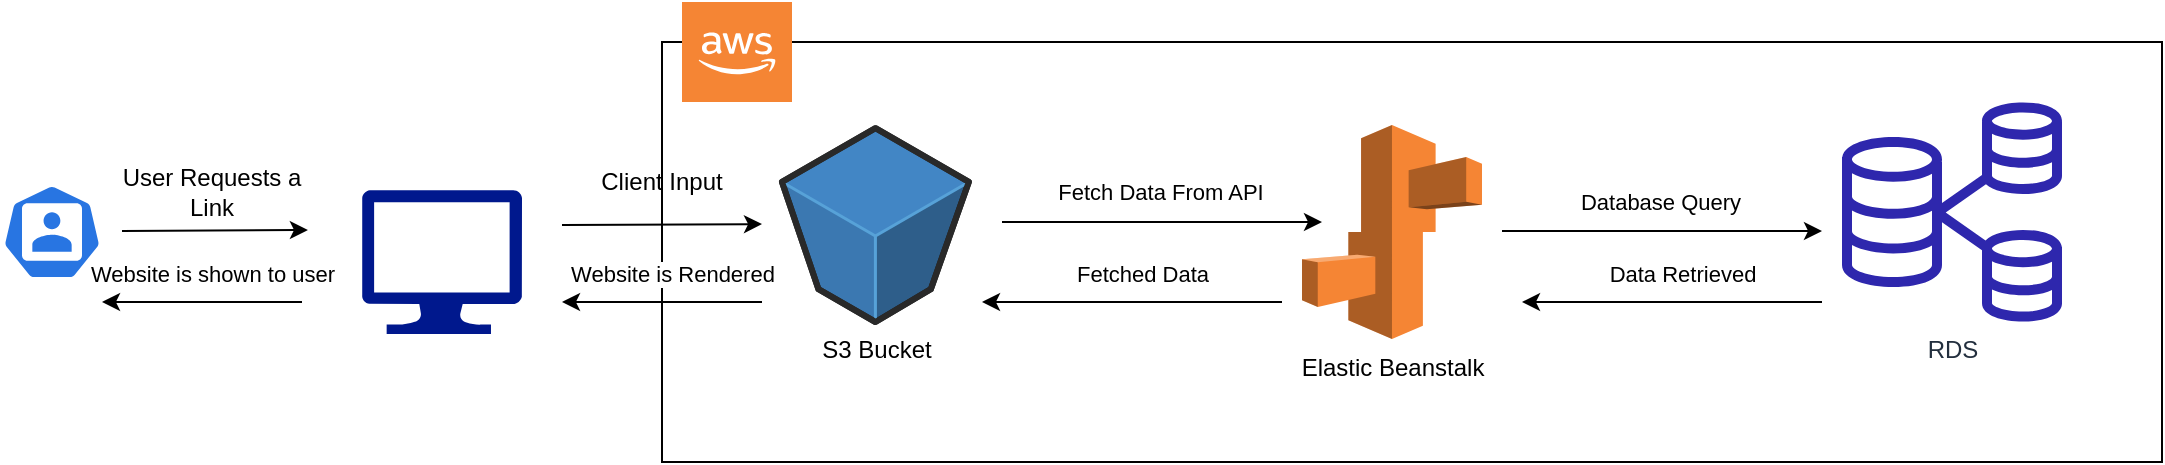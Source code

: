 <mxfile version="20.4.1" type="device"><diagram id="qHD6XpPw0YJoL3FMnbs_" name="Page-1"><mxGraphModel dx="1304" dy="567" grid="1" gridSize="10" guides="1" tooltips="1" connect="1" arrows="1" fold="1" page="1" pageScale="1" pageWidth="850" pageHeight="1100" math="0" shadow="0"><root><mxCell id="0"/><mxCell id="1" parent="0"/><mxCell id="42b21m19nj0Op1Gjd7Tv-1" value="" style="sketch=0;html=1;dashed=0;whitespace=wrap;fillColor=#2875E2;strokeColor=#ffffff;points=[[0.005,0.63,0],[0.1,0.2,0],[0.9,0.2,0],[0.5,0,0],[0.995,0.63,0],[0.72,0.99,0],[0.5,1,0],[0.28,0.99,0]];shape=mxgraph.kubernetes.icon;prIcon=user" vertex="1" parent="1"><mxGeometry x="30" y="381" width="50" height="48" as="geometry"/></mxCell><mxCell id="42b21m19nj0Op1Gjd7Tv-2" value="" style="sketch=0;aspect=fixed;pointerEvents=1;shadow=0;dashed=0;html=1;strokeColor=none;labelPosition=center;verticalLabelPosition=bottom;verticalAlign=top;align=center;fillColor=#00188D;shape=mxgraph.azure.computer" vertex="1" parent="1"><mxGeometry x="210" y="384" width="80" height="72" as="geometry"/></mxCell><mxCell id="42b21m19nj0Op1Gjd7Tv-3" value="" style="rounded=0;whiteSpace=wrap;html=1;" vertex="1" parent="1"><mxGeometry x="360" y="310" width="750" height="210" as="geometry"/></mxCell><mxCell id="42b21m19nj0Op1Gjd7Tv-4" value="" style="endArrow=classic;html=1;rounded=0;entryX=0.936;entryY=1.133;entryDx=0;entryDy=0;entryPerimeter=0;" edge="1" parent="1" target="42b21m19nj0Op1Gjd7Tv-5"><mxGeometry width="50" height="50" relative="1" as="geometry"><mxPoint x="90" y="404.5" as="sourcePoint"/><mxPoint x="170" y="404.5" as="targetPoint"/></mxGeometry></mxCell><mxCell id="42b21m19nj0Op1Gjd7Tv-5" value="User Requests a Link" style="text;html=1;strokeColor=none;fillColor=none;align=center;verticalAlign=middle;whiteSpace=wrap;rounded=0;" vertex="1" parent="1"><mxGeometry x="80" y="370" width="110" height="30" as="geometry"/></mxCell><mxCell id="42b21m19nj0Op1Gjd7Tv-6" value="" style="endArrow=classic;html=1;rounded=0;" edge="1" parent="1"><mxGeometry width="50" height="50" relative="1" as="geometry"><mxPoint x="310" y="401.55" as="sourcePoint"/><mxPoint x="410" y="401.05" as="targetPoint"/></mxGeometry></mxCell><mxCell id="42b21m19nj0Op1Gjd7Tv-7" value="Client Input" style="text;html=1;strokeColor=none;fillColor=none;align=center;verticalAlign=middle;whiteSpace=wrap;rounded=0;" vertex="1" parent="1"><mxGeometry x="305" y="370" width="110" height="20" as="geometry"/></mxCell><mxCell id="42b21m19nj0Op1Gjd7Tv-9" value="S3 Bucket" style="verticalLabelPosition=bottom;html=1;verticalAlign=top;strokeWidth=1;align=center;outlineConnect=0;dashed=0;outlineConnect=0;shape=mxgraph.aws3d.s3Bucket;fillColor=#4286c5;strokeColor=#57A2D8;aspect=fixed;" vertex="1" parent="1"><mxGeometry x="420" y="353.1" width="93.41" height="96.9" as="geometry"/></mxCell><mxCell id="42b21m19nj0Op1Gjd7Tv-11" value="Elastic Beanstalk" style="outlineConnect=0;dashed=0;verticalLabelPosition=bottom;verticalAlign=top;align=center;html=1;shape=mxgraph.aws3.elastic_beanstalk;fillColor=#F58534;gradientColor=none;" vertex="1" parent="1"><mxGeometry x="680" y="351.5" width="90" height="107" as="geometry"/></mxCell><mxCell id="42b21m19nj0Op1Gjd7Tv-16" value="" style="endArrow=classic;html=1;rounded=0;" edge="1" parent="1"><mxGeometry width="50" height="50" relative="1" as="geometry"><mxPoint x="530" y="400" as="sourcePoint"/><mxPoint x="690" y="400" as="targetPoint"/><Array as="points"><mxPoint x="620" y="400"/></Array></mxGeometry></mxCell><mxCell id="42b21m19nj0Op1Gjd7Tv-17" value="Fetch Data From API" style="edgeLabel;html=1;align=center;verticalAlign=middle;resizable=0;points=[];" vertex="1" connectable="0" parent="42b21m19nj0Op1Gjd7Tv-16"><mxGeometry x="-0.013" y="-4" relative="1" as="geometry"><mxPoint y="-19" as="offset"/></mxGeometry></mxCell><mxCell id="42b21m19nj0Op1Gjd7Tv-18" value="RDS" style="sketch=0;outlineConnect=0;fontColor=#232F3E;gradientColor=none;fillColor=#2E27AD;strokeColor=none;dashed=0;verticalLabelPosition=bottom;verticalAlign=top;align=center;html=1;fontSize=12;fontStyle=0;aspect=fixed;pointerEvents=1;shape=mxgraph.aws4.rds_multi_az_db_cluster;" vertex="1" parent="1"><mxGeometry x="950" y="340" width="110" height="110" as="geometry"/></mxCell><mxCell id="42b21m19nj0Op1Gjd7Tv-19" value="" style="endArrow=classic;html=1;rounded=0;" edge="1" parent="1"><mxGeometry width="50" height="50" relative="1" as="geometry"><mxPoint x="780" y="404.5" as="sourcePoint"/><mxPoint x="940" y="404.5" as="targetPoint"/><Array as="points"><mxPoint x="870" y="404.5"/></Array></mxGeometry></mxCell><mxCell id="42b21m19nj0Op1Gjd7Tv-20" value="Database Query" style="edgeLabel;html=1;align=center;verticalAlign=middle;resizable=0;points=[];" vertex="1" connectable="0" parent="42b21m19nj0Op1Gjd7Tv-19"><mxGeometry x="-0.013" y="-4" relative="1" as="geometry"><mxPoint y="-19" as="offset"/></mxGeometry></mxCell><mxCell id="42b21m19nj0Op1Gjd7Tv-23" value="" style="endArrow=classic;html=1;rounded=0;" edge="1" parent="1"><mxGeometry width="50" height="50" relative="1" as="geometry"><mxPoint x="670" y="440" as="sourcePoint"/><mxPoint x="520" y="440" as="targetPoint"/><Array as="points"/></mxGeometry></mxCell><mxCell id="42b21m19nj0Op1Gjd7Tv-24" value="Fetched Data" style="edgeLabel;html=1;align=center;verticalAlign=middle;resizable=0;points=[];" vertex="1" connectable="0" parent="42b21m19nj0Op1Gjd7Tv-23"><mxGeometry x="-0.013" y="-4" relative="1" as="geometry"><mxPoint x="4" y="-10" as="offset"/></mxGeometry></mxCell><mxCell id="42b21m19nj0Op1Gjd7Tv-27" value="" style="endArrow=classic;html=1;rounded=0;" edge="1" parent="1"><mxGeometry width="50" height="50" relative="1" as="geometry"><mxPoint x="940" y="440" as="sourcePoint"/><mxPoint x="790" y="440" as="targetPoint"/><Array as="points"/></mxGeometry></mxCell><mxCell id="42b21m19nj0Op1Gjd7Tv-28" value="Data Retrieved" style="edgeLabel;html=1;align=center;verticalAlign=middle;resizable=0;points=[];" vertex="1" connectable="0" parent="42b21m19nj0Op1Gjd7Tv-27"><mxGeometry x="-0.013" y="-4" relative="1" as="geometry"><mxPoint x="4" y="-10" as="offset"/></mxGeometry></mxCell><mxCell id="42b21m19nj0Op1Gjd7Tv-29" value="" style="endArrow=classic;html=1;rounded=0;" edge="1" parent="1"><mxGeometry width="50" height="50" relative="1" as="geometry"><mxPoint x="410" y="440" as="sourcePoint"/><mxPoint x="310" y="440" as="targetPoint"/><Array as="points"/></mxGeometry></mxCell><mxCell id="42b21m19nj0Op1Gjd7Tv-30" value="Website is Rendered" style="edgeLabel;html=1;align=center;verticalAlign=middle;resizable=0;points=[];" vertex="1" connectable="0" parent="42b21m19nj0Op1Gjd7Tv-29"><mxGeometry x="-0.013" y="-4" relative="1" as="geometry"><mxPoint x="4" y="-10" as="offset"/></mxGeometry></mxCell><mxCell id="42b21m19nj0Op1Gjd7Tv-31" value="" style="endArrow=classic;html=1;rounded=0;" edge="1" parent="1"><mxGeometry width="50" height="50" relative="1" as="geometry"><mxPoint x="180" y="440" as="sourcePoint"/><mxPoint x="80" y="440" as="targetPoint"/><Array as="points"/></mxGeometry></mxCell><mxCell id="42b21m19nj0Op1Gjd7Tv-32" value="Website is shown to user" style="edgeLabel;html=1;align=center;verticalAlign=middle;resizable=0;points=[];" vertex="1" connectable="0" parent="42b21m19nj0Op1Gjd7Tv-31"><mxGeometry x="-0.013" y="-4" relative="1" as="geometry"><mxPoint x="4" y="-10" as="offset"/></mxGeometry></mxCell><mxCell id="42b21m19nj0Op1Gjd7Tv-33" value="" style="outlineConnect=0;dashed=0;verticalLabelPosition=bottom;verticalAlign=top;align=center;html=1;shape=mxgraph.aws3.cloud_2;fillColor=#F58534;gradientColor=none;" vertex="1" parent="1"><mxGeometry x="370" y="290" width="55" height="50" as="geometry"/></mxCell></root></mxGraphModel></diagram></mxfile>